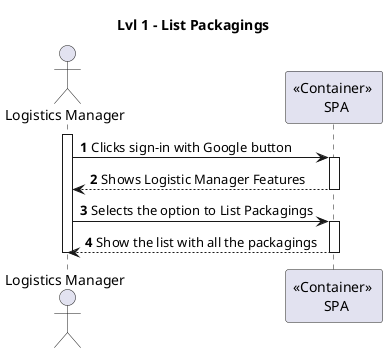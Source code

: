 @startuml USA02

title Lvl 1 - List Packagings


autonumber
actor "Logistics Manager" as LM
participant "<< Container >> \n SPA" as S

activate LM
LM -> S : Clicks sign-in with Google button
activate S
S --> LM : Shows Logistic Manager Features
deactivate S
LM -> S : Selects the option to List Packagings
activate S
S --> LM : Show the list with all the packagings
deactivate S

deactivate LM

@enduml